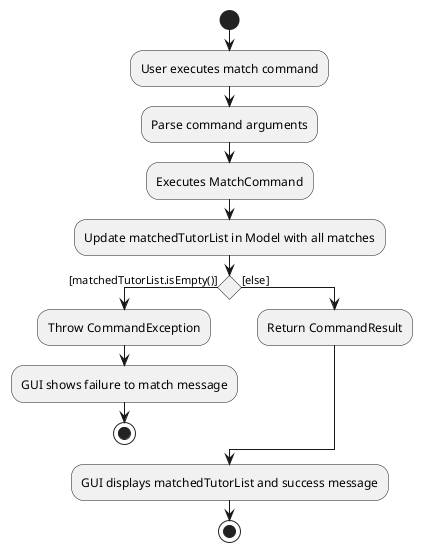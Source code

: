@startuml
'https://plantuml.com/activity-diagram-beta

start
:User executes match command;
:Parse command arguments;
:Executes MatchCommand;
:Update matchedTutorList in Model with all matches;
if () then ([matchedTutorList.isEmpty()])
  :Throw CommandException;
  :GUI shows failure to match message;
    stop
else ([else])
  :Return CommandResult;
endif

:GUI displays matchedTutorList and success message;

stop

@enduml
